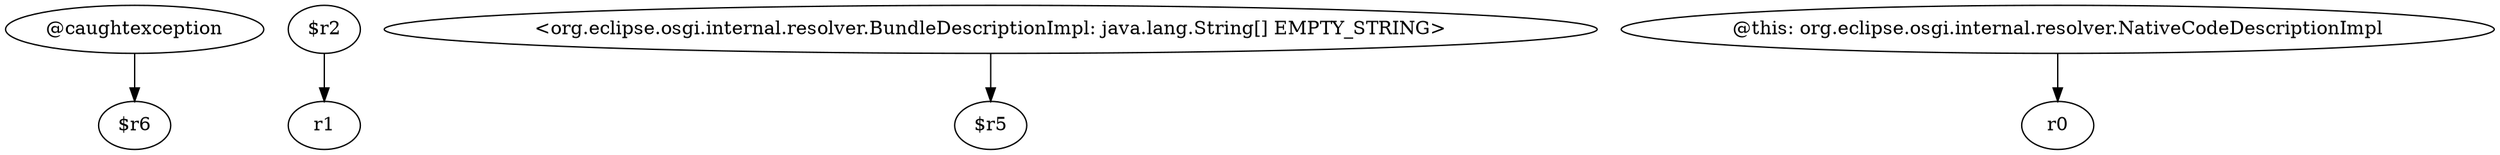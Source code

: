 digraph g {
0[label="@caughtexception"]
1[label="$r6"]
0->1[label=""]
2[label="$r2"]
3[label="r1"]
2->3[label=""]
4[label="<org.eclipse.osgi.internal.resolver.BundleDescriptionImpl: java.lang.String[] EMPTY_STRING>"]
5[label="$r5"]
4->5[label=""]
6[label="@this: org.eclipse.osgi.internal.resolver.NativeCodeDescriptionImpl"]
7[label="r0"]
6->7[label=""]
}